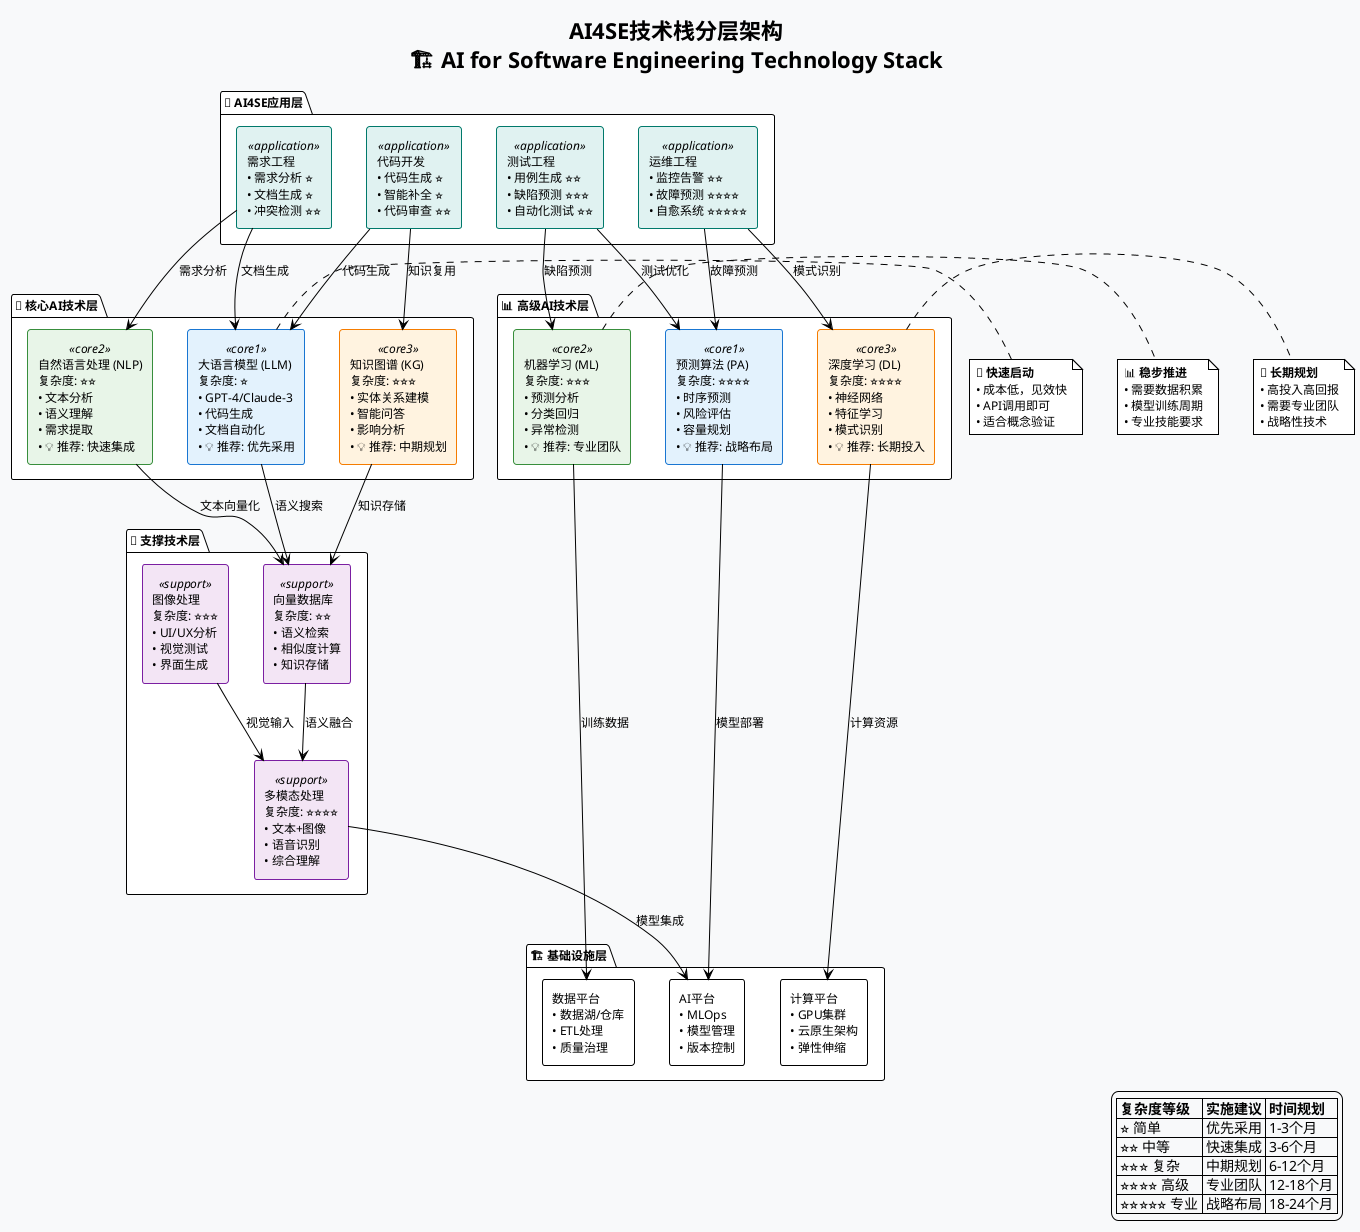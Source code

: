 @startuml AI4SE技术栈分层架构
!theme plain
skinparam backgroundColor #F8F9FA
skinparam defaultFontSize 12
skinparam defaultFontName "Microsoft YaHei"

title AI4SE技术栈分层架构\n🏗️ AI for Software Engineering Technology Stack

' 定义颜色
skinparam rectangle {
    BackgroundColor<<core1>> #E3F2FD
    BorderColor<<core1>> #1976D2
    BackgroundColor<<core2>> #E8F5E8
    BorderColor<<core2>> #388E3C
    BackgroundColor<<core3>> #FFF3E0
    BorderColor<<core3>> #F57C00
    BackgroundColor<<support>> #F3E5F5
    BorderColor<<support>> #7B1FA2
    BackgroundColor<<application>> #E0F2F1
    BorderColor<<application>> #00796B
}

' 应用层
package "🎯 AI4SE应用层" as ApplicationLayer {
    rectangle "需求工程\n• 需求分析 ⭐\n• 文档生成 ⭐\n• 冲突检测 ⭐⭐" as REQ <<application>>
    rectangle "代码开发\n• 代码生成 ⭐\n• 智能补全 ⭐\n• 代码审查 ⭐⭐" as DEV <<application>>
    rectangle "测试工程\n• 用例生成 ⭐⭐\n• 缺陷预测 ⭐⭐⭐\n• 自动化测试 ⭐⭐" as TEST <<application>>
    rectangle "运维工程\n• 监控告警 ⭐⭐\n• 故障预测 ⭐⭐⭐⭐\n• 自愈系统 ⭐⭐⭐⭐⭐" as OPS <<application>>
}

' 核心技术层
package "🧠 核心AI技术层" as CoreTechLayer {
    rectangle "大语言模型 (LLM)\n复杂度: ⭐\n• GPT-4/Claude-3\n• 代码生成\n• 文档自动化\n• 💡 推荐: 优先采用" as LLM <<core1>>
    
    rectangle "自然语言处理 (NLP)\n复杂度: ⭐⭐\n• 文本分析\n• 语义理解\n• 需求提取\n• 💡 推荐: 快速集成" as NLP <<core2>>
    
    rectangle "知识图谱 (KG)\n复杂度: ⭐⭐⭐\n• 实体关系建模\n• 智能问答\n• 影响分析\n• 💡 推荐: 中期规划" as KG <<core3>>
}

package "📊 高级AI技术层" as AdvancedTechLayer {
    rectangle "机器学习 (ML)\n复杂度: ⭐⭐⭐\n• 预测分析\n• 分类回归\n• 异常检测\n• 💡 推荐: 专业团队" as ML <<core2>>
    
    rectangle "深度学习 (DL)\n复杂度: ⭐⭐⭐⭐\n• 神经网络\n• 特征学习\n• 模式识别\n• 💡 推荐: 长期投入" as DL <<core3>>
    
    rectangle "预测算法 (PA)\n复杂度: ⭐⭐⭐⭐\n• 时序预测\n• 风险评估\n• 容量规划\n• 💡 推荐: 战略布局" as PA <<core1>>
}

' 支撑技术层
package "🔧 支撑技术层" as SupportLayer {
    rectangle "图像处理\n复杂度: ⭐⭐⭐\n• UI/UX分析\n• 视觉测试\n• 界面生成" as IMG <<support>>
    
    rectangle "向量数据库\n复杂度: ⭐⭐\n• 语义检索\n• 相似度计算\n• 知识存储" as VDB <<support>>
    
    rectangle "多模态处理\n复杂度: ⭐⭐⭐⭐\n• 文本+图像\n• 语音识别\n• 综合理解" as MULTI <<support>>
}

' 基础设施层
package "🏗️ 基础设施层" as InfraLayer {
    rectangle "数据平台\n• 数据湖/仓库\n• ETL处理\n• 质量治理" as DATA
    rectangle "计算平台\n• GPU集群\n• 云原生架构\n• 弹性伸缩" as COMPUTE
    rectangle "AI平台\n• MLOps\n• 模型管理\n• 版本控制" as AIPLATFORM
}

' 连接关系
REQ --> LLM : 文档生成
REQ --> NLP : 需求分析
DEV --> LLM : 代码生成
DEV --> KG : 知识复用
TEST --> ML : 缺陷预测
TEST --> PA : 测试优化
OPS --> DL : 模式识别
OPS --> PA : 故障预测

LLM --> VDB : 语义搜索
NLP --> VDB : 文本向量化
KG --> VDB : 知识存储
ML --> DATA : 训练数据
DL --> COMPUTE : 计算资源
PA --> AIPLATFORM : 模型部署

IMG --> MULTI : 视觉输入
VDB --> MULTI : 语义融合
MULTI --> AIPLATFORM : 模型集成

' 实施建议注释
note right of LLM : 🚀 **快速启动**\n• 成本低，见效快\n• API调用即可\n• 适合概念验证
note right of ML : 📊 **稳步推进**\n• 需要数据积累\n• 模型训练周期\n• 专业技能要求
note right of DL : 🎯 **长期规划**\n• 高投入高回报\n• 需要专业团队\n• 战略性技术

' 复杂度图例
legend right
|= 复杂度等级 |= 实施建议 |= 时间规划 |
| ⭐ 简单 | 优先采用 | 1-3个月 |
| ⭐⭐ 中等 | 快速集成 | 3-6个月 |
| ⭐⭐⭐ 复杂 | 中期规划 | 6-12个月 |
| ⭐⭐⭐⭐ 高级 | 专业团队 | 12-18个月 |
| ⭐⭐⭐⭐⭐ 专业 | 战略布局 | 18-24个月 |
endlegend

@enduml
